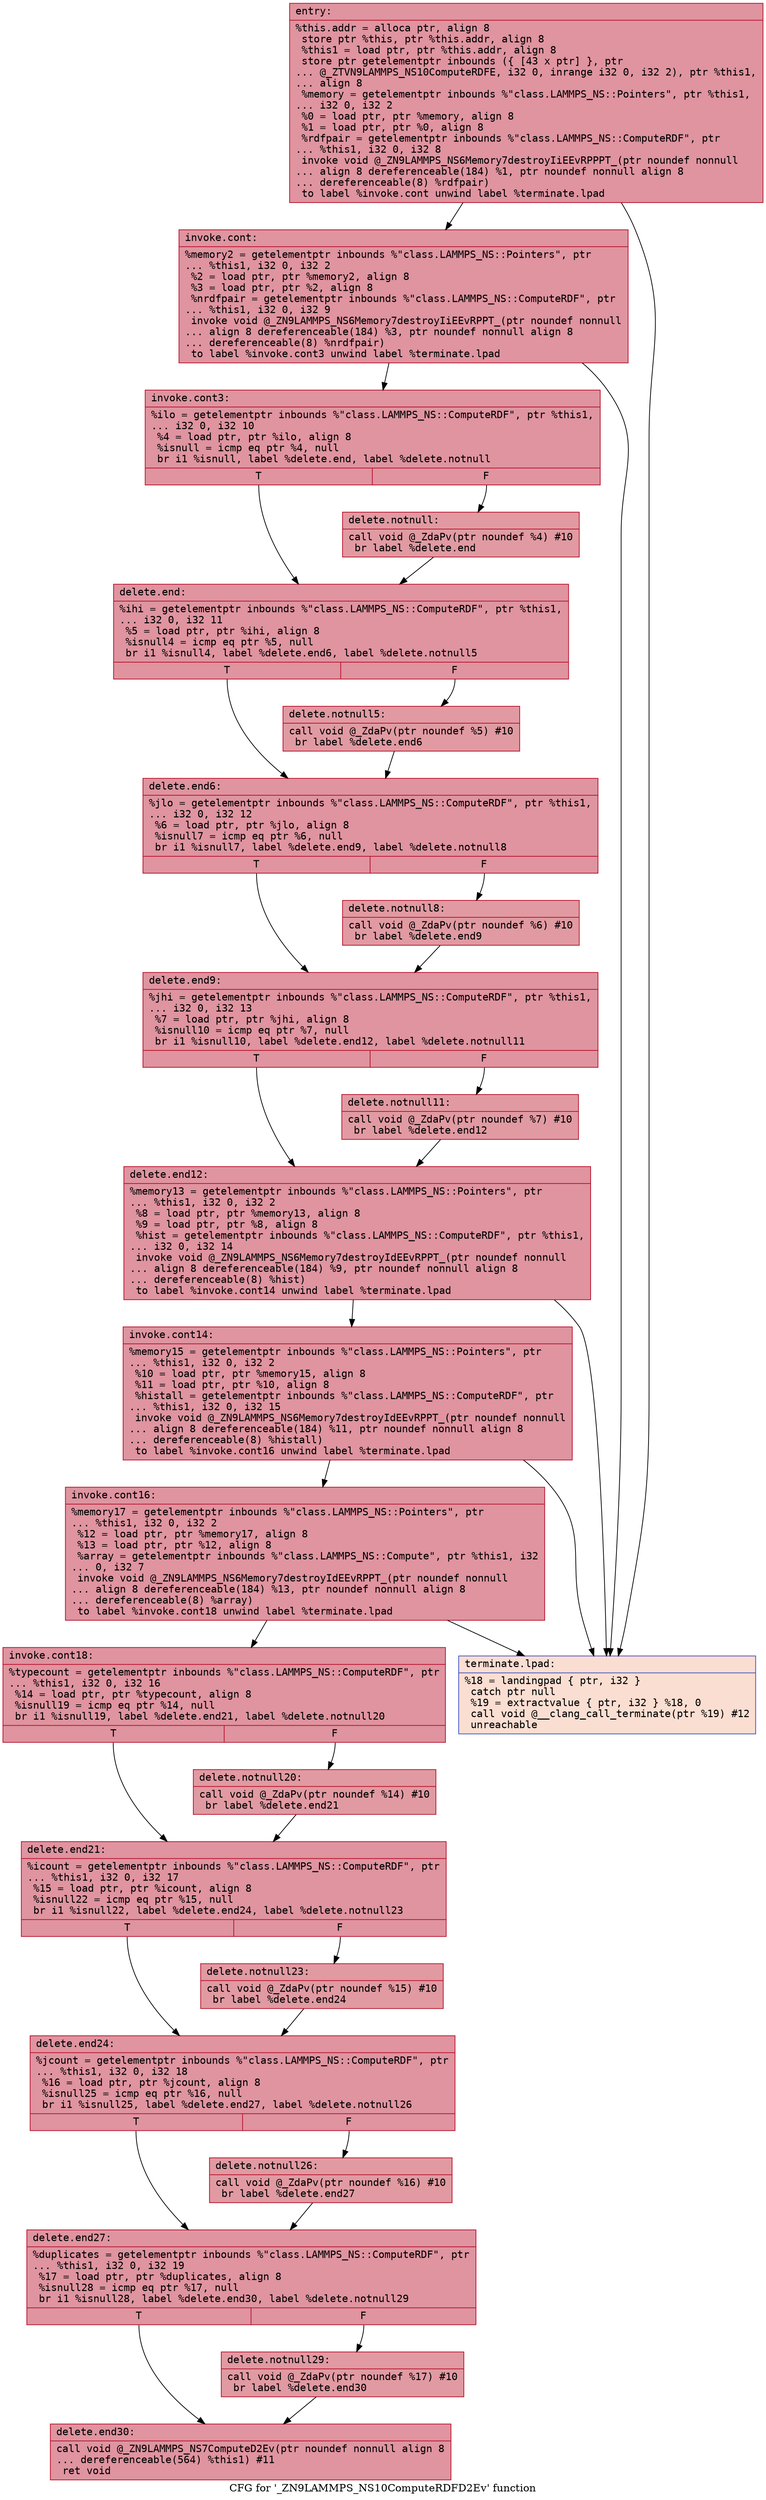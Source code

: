 digraph "CFG for '_ZN9LAMMPS_NS10ComputeRDFD2Ev' function" {
	label="CFG for '_ZN9LAMMPS_NS10ComputeRDFD2Ev' function";

	Node0x55c7ca9acf70 [shape=record,color="#b70d28ff", style=filled, fillcolor="#b70d2870" fontname="Courier",label="{entry:\l|  %this.addr = alloca ptr, align 8\l  store ptr %this, ptr %this.addr, align 8\l  %this1 = load ptr, ptr %this.addr, align 8\l  store ptr getelementptr inbounds (\{ [43 x ptr] \}, ptr\l... @_ZTVN9LAMMPS_NS10ComputeRDFE, i32 0, inrange i32 0, i32 2), ptr %this1,\l... align 8\l  %memory = getelementptr inbounds %\"class.LAMMPS_NS::Pointers\", ptr %this1,\l... i32 0, i32 2\l  %0 = load ptr, ptr %memory, align 8\l  %1 = load ptr, ptr %0, align 8\l  %rdfpair = getelementptr inbounds %\"class.LAMMPS_NS::ComputeRDF\", ptr\l... %this1, i32 0, i32 8\l  invoke void @_ZN9LAMMPS_NS6Memory7destroyIiEEvRPPPT_(ptr noundef nonnull\l... align 8 dereferenceable(184) %1, ptr noundef nonnull align 8\l... dereferenceable(8) %rdfpair)\l          to label %invoke.cont unwind label %terminate.lpad\l}"];
	Node0x55c7ca9acf70 -> Node0x55c7ca9ad3f0[tooltip="entry -> invoke.cont\nProbability 100.00%" ];
	Node0x55c7ca9acf70 -> Node0x55c7ca9ad440[tooltip="entry -> terminate.lpad\nProbability 0.00%" ];
	Node0x55c7ca9ad3f0 [shape=record,color="#b70d28ff", style=filled, fillcolor="#b70d2870" fontname="Courier",label="{invoke.cont:\l|  %memory2 = getelementptr inbounds %\"class.LAMMPS_NS::Pointers\", ptr\l... %this1, i32 0, i32 2\l  %2 = load ptr, ptr %memory2, align 8\l  %3 = load ptr, ptr %2, align 8\l  %nrdfpair = getelementptr inbounds %\"class.LAMMPS_NS::ComputeRDF\", ptr\l... %this1, i32 0, i32 9\l  invoke void @_ZN9LAMMPS_NS6Memory7destroyIiEEvRPPT_(ptr noundef nonnull\l... align 8 dereferenceable(184) %3, ptr noundef nonnull align 8\l... dereferenceable(8) %nrdfpair)\l          to label %invoke.cont3 unwind label %terminate.lpad\l}"];
	Node0x55c7ca9ad3f0 -> Node0x55c7ca9ad9b0[tooltip="invoke.cont -> invoke.cont3\nProbability 100.00%" ];
	Node0x55c7ca9ad3f0 -> Node0x55c7ca9ad440[tooltip="invoke.cont -> terminate.lpad\nProbability 0.00%" ];
	Node0x55c7ca9ad9b0 [shape=record,color="#b70d28ff", style=filled, fillcolor="#b70d2870" fontname="Courier",label="{invoke.cont3:\l|  %ilo = getelementptr inbounds %\"class.LAMMPS_NS::ComputeRDF\", ptr %this1,\l... i32 0, i32 10\l  %4 = load ptr, ptr %ilo, align 8\l  %isnull = icmp eq ptr %4, null\l  br i1 %isnull, label %delete.end, label %delete.notnull\l|{<s0>T|<s1>F}}"];
	Node0x55c7ca9ad9b0:s0 -> Node0x55c7ca9adfc0[tooltip="invoke.cont3 -> delete.end\nProbability 37.50%" ];
	Node0x55c7ca9ad9b0:s1 -> Node0x55c7ca9ae010[tooltip="invoke.cont3 -> delete.notnull\nProbability 62.50%" ];
	Node0x55c7ca9ae010 [shape=record,color="#b70d28ff", style=filled, fillcolor="#bb1b2c70" fontname="Courier",label="{delete.notnull:\l|  call void @_ZdaPv(ptr noundef %4) #10\l  br label %delete.end\l}"];
	Node0x55c7ca9ae010 -> Node0x55c7ca9adfc0[tooltip="delete.notnull -> delete.end\nProbability 100.00%" ];
	Node0x55c7ca9adfc0 [shape=record,color="#b70d28ff", style=filled, fillcolor="#b70d2870" fontname="Courier",label="{delete.end:\l|  %ihi = getelementptr inbounds %\"class.LAMMPS_NS::ComputeRDF\", ptr %this1,\l... i32 0, i32 11\l  %5 = load ptr, ptr %ihi, align 8\l  %isnull4 = icmp eq ptr %5, null\l  br i1 %isnull4, label %delete.end6, label %delete.notnull5\l|{<s0>T|<s1>F}}"];
	Node0x55c7ca9adfc0:s0 -> Node0x55c7ca9ae550[tooltip="delete.end -> delete.end6\nProbability 37.50%" ];
	Node0x55c7ca9adfc0:s1 -> Node0x55c7ca9ae5d0[tooltip="delete.end -> delete.notnull5\nProbability 62.50%" ];
	Node0x55c7ca9ae5d0 [shape=record,color="#b70d28ff", style=filled, fillcolor="#bb1b2c70" fontname="Courier",label="{delete.notnull5:\l|  call void @_ZdaPv(ptr noundef %5) #10\l  br label %delete.end6\l}"];
	Node0x55c7ca9ae5d0 -> Node0x55c7ca9ae550[tooltip="delete.notnull5 -> delete.end6\nProbability 100.00%" ];
	Node0x55c7ca9ae550 [shape=record,color="#b70d28ff", style=filled, fillcolor="#b70d2870" fontname="Courier",label="{delete.end6:\l|  %jlo = getelementptr inbounds %\"class.LAMMPS_NS::ComputeRDF\", ptr %this1,\l... i32 0, i32 12\l  %6 = load ptr, ptr %jlo, align 8\l  %isnull7 = icmp eq ptr %6, null\l  br i1 %isnull7, label %delete.end9, label %delete.notnull8\l|{<s0>T|<s1>F}}"];
	Node0x55c7ca9ae550:s0 -> Node0x55c7ca9aeac0[tooltip="delete.end6 -> delete.end9\nProbability 37.50%" ];
	Node0x55c7ca9ae550:s1 -> Node0x55c7ca9aeb10[tooltip="delete.end6 -> delete.notnull8\nProbability 62.50%" ];
	Node0x55c7ca9aeb10 [shape=record,color="#b70d28ff", style=filled, fillcolor="#bb1b2c70" fontname="Courier",label="{delete.notnull8:\l|  call void @_ZdaPv(ptr noundef %6) #10\l  br label %delete.end9\l}"];
	Node0x55c7ca9aeb10 -> Node0x55c7ca9aeac0[tooltip="delete.notnull8 -> delete.end9\nProbability 100.00%" ];
	Node0x55c7ca9aeac0 [shape=record,color="#b70d28ff", style=filled, fillcolor="#b70d2870" fontname="Courier",label="{delete.end9:\l|  %jhi = getelementptr inbounds %\"class.LAMMPS_NS::ComputeRDF\", ptr %this1,\l... i32 0, i32 13\l  %7 = load ptr, ptr %jhi, align 8\l  %isnull10 = icmp eq ptr %7, null\l  br i1 %isnull10, label %delete.end12, label %delete.notnull11\l|{<s0>T|<s1>F}}"];
	Node0x55c7ca9aeac0:s0 -> Node0x55c7ca9ade20[tooltip="delete.end9 -> delete.end12\nProbability 37.50%" ];
	Node0x55c7ca9aeac0:s1 -> Node0x55c7ca9aded0[tooltip="delete.end9 -> delete.notnull11\nProbability 62.50%" ];
	Node0x55c7ca9aded0 [shape=record,color="#b70d28ff", style=filled, fillcolor="#bb1b2c70" fontname="Courier",label="{delete.notnull11:\l|  call void @_ZdaPv(ptr noundef %7) #10\l  br label %delete.end12\l}"];
	Node0x55c7ca9aded0 -> Node0x55c7ca9ade20[tooltip="delete.notnull11 -> delete.end12\nProbability 100.00%" ];
	Node0x55c7ca9ade20 [shape=record,color="#b70d28ff", style=filled, fillcolor="#b70d2870" fontname="Courier",label="{delete.end12:\l|  %memory13 = getelementptr inbounds %\"class.LAMMPS_NS::Pointers\", ptr\l... %this1, i32 0, i32 2\l  %8 = load ptr, ptr %memory13, align 8\l  %9 = load ptr, ptr %8, align 8\l  %hist = getelementptr inbounds %\"class.LAMMPS_NS::ComputeRDF\", ptr %this1,\l... i32 0, i32 14\l  invoke void @_ZN9LAMMPS_NS6Memory7destroyIdEEvRPPT_(ptr noundef nonnull\l... align 8 dereferenceable(184) %9, ptr noundef nonnull align 8\l... dereferenceable(8) %hist)\l          to label %invoke.cont14 unwind label %terminate.lpad\l}"];
	Node0x55c7ca9ade20 -> Node0x55c7ca9af790[tooltip="delete.end12 -> invoke.cont14\nProbability 100.00%" ];
	Node0x55c7ca9ade20 -> Node0x55c7ca9ad440[tooltip="delete.end12 -> terminate.lpad\nProbability 0.00%" ];
	Node0x55c7ca9af790 [shape=record,color="#b70d28ff", style=filled, fillcolor="#b70d2870" fontname="Courier",label="{invoke.cont14:\l|  %memory15 = getelementptr inbounds %\"class.LAMMPS_NS::Pointers\", ptr\l... %this1, i32 0, i32 2\l  %10 = load ptr, ptr %memory15, align 8\l  %11 = load ptr, ptr %10, align 8\l  %histall = getelementptr inbounds %\"class.LAMMPS_NS::ComputeRDF\", ptr\l... %this1, i32 0, i32 15\l  invoke void @_ZN9LAMMPS_NS6Memory7destroyIdEEvRPPT_(ptr noundef nonnull\l... align 8 dereferenceable(184) %11, ptr noundef nonnull align 8\l... dereferenceable(8) %histall)\l          to label %invoke.cont16 unwind label %terminate.lpad\l}"];
	Node0x55c7ca9af790 -> Node0x55c7ca9afd00[tooltip="invoke.cont14 -> invoke.cont16\nProbability 100.00%" ];
	Node0x55c7ca9af790 -> Node0x55c7ca9ad440[tooltip="invoke.cont14 -> terminate.lpad\nProbability 0.00%" ];
	Node0x55c7ca9afd00 [shape=record,color="#b70d28ff", style=filled, fillcolor="#b70d2870" fontname="Courier",label="{invoke.cont16:\l|  %memory17 = getelementptr inbounds %\"class.LAMMPS_NS::Pointers\", ptr\l... %this1, i32 0, i32 2\l  %12 = load ptr, ptr %memory17, align 8\l  %13 = load ptr, ptr %12, align 8\l  %array = getelementptr inbounds %\"class.LAMMPS_NS::Compute\", ptr %this1, i32\l... 0, i32 7\l  invoke void @_ZN9LAMMPS_NS6Memory7destroyIdEEvRPPT_(ptr noundef nonnull\l... align 8 dereferenceable(184) %13, ptr noundef nonnull align 8\l... dereferenceable(8) %array)\l          to label %invoke.cont18 unwind label %terminate.lpad\l}"];
	Node0x55c7ca9afd00 -> Node0x55c7ca9b01a0[tooltip="invoke.cont16 -> invoke.cont18\nProbability 100.00%" ];
	Node0x55c7ca9afd00 -> Node0x55c7ca9ad440[tooltip="invoke.cont16 -> terminate.lpad\nProbability 0.00%" ];
	Node0x55c7ca9b01a0 [shape=record,color="#b70d28ff", style=filled, fillcolor="#b70d2870" fontname="Courier",label="{invoke.cont18:\l|  %typecount = getelementptr inbounds %\"class.LAMMPS_NS::ComputeRDF\", ptr\l... %this1, i32 0, i32 16\l  %14 = load ptr, ptr %typecount, align 8\l  %isnull19 = icmp eq ptr %14, null\l  br i1 %isnull19, label %delete.end21, label %delete.notnull20\l|{<s0>T|<s1>F}}"];
	Node0x55c7ca9b01a0:s0 -> Node0x55c7ca9b0590[tooltip="invoke.cont18 -> delete.end21\nProbability 37.50%" ];
	Node0x55c7ca9b01a0:s1 -> Node0x55c7ca9b0640[tooltip="invoke.cont18 -> delete.notnull20\nProbability 62.50%" ];
	Node0x55c7ca9b0640 [shape=record,color="#b70d28ff", style=filled, fillcolor="#bb1b2c70" fontname="Courier",label="{delete.notnull20:\l|  call void @_ZdaPv(ptr noundef %14) #10\l  br label %delete.end21\l}"];
	Node0x55c7ca9b0640 -> Node0x55c7ca9b0590[tooltip="delete.notnull20 -> delete.end21\nProbability 100.00%" ];
	Node0x55c7ca9b0590 [shape=record,color="#b70d28ff", style=filled, fillcolor="#b70d2870" fontname="Courier",label="{delete.end21:\l|  %icount = getelementptr inbounds %\"class.LAMMPS_NS::ComputeRDF\", ptr\l... %this1, i32 0, i32 17\l  %15 = load ptr, ptr %icount, align 8\l  %isnull22 = icmp eq ptr %15, null\l  br i1 %isnull22, label %delete.end24, label %delete.notnull23\l|{<s0>T|<s1>F}}"];
	Node0x55c7ca9b0590:s0 -> Node0x55c7ca9b0ad0[tooltip="delete.end21 -> delete.end24\nProbability 37.50%" ];
	Node0x55c7ca9b0590:s1 -> Node0x55c7ca9b0b50[tooltip="delete.end21 -> delete.notnull23\nProbability 62.50%" ];
	Node0x55c7ca9b0b50 [shape=record,color="#b70d28ff", style=filled, fillcolor="#bb1b2c70" fontname="Courier",label="{delete.notnull23:\l|  call void @_ZdaPv(ptr noundef %15) #10\l  br label %delete.end24\l}"];
	Node0x55c7ca9b0b50 -> Node0x55c7ca9b0ad0[tooltip="delete.notnull23 -> delete.end24\nProbability 100.00%" ];
	Node0x55c7ca9b0ad0 [shape=record,color="#b70d28ff", style=filled, fillcolor="#b70d2870" fontname="Courier",label="{delete.end24:\l|  %jcount = getelementptr inbounds %\"class.LAMMPS_NS::ComputeRDF\", ptr\l... %this1, i32 0, i32 18\l  %16 = load ptr, ptr %jcount, align 8\l  %isnull25 = icmp eq ptr %16, null\l  br i1 %isnull25, label %delete.end27, label %delete.notnull26\l|{<s0>T|<s1>F}}"];
	Node0x55c7ca9b0ad0:s0 -> Node0x55c7ca9b1020[tooltip="delete.end24 -> delete.end27\nProbability 37.50%" ];
	Node0x55c7ca9b0ad0:s1 -> Node0x55c7ca9b10a0[tooltip="delete.end24 -> delete.notnull26\nProbability 62.50%" ];
	Node0x55c7ca9b10a0 [shape=record,color="#b70d28ff", style=filled, fillcolor="#bb1b2c70" fontname="Courier",label="{delete.notnull26:\l|  call void @_ZdaPv(ptr noundef %16) #10\l  br label %delete.end27\l}"];
	Node0x55c7ca9b10a0 -> Node0x55c7ca9b1020[tooltip="delete.notnull26 -> delete.end27\nProbability 100.00%" ];
	Node0x55c7ca9b1020 [shape=record,color="#b70d28ff", style=filled, fillcolor="#b70d2870" fontname="Courier",label="{delete.end27:\l|  %duplicates = getelementptr inbounds %\"class.LAMMPS_NS::ComputeRDF\", ptr\l... %this1, i32 0, i32 19\l  %17 = load ptr, ptr %duplicates, align 8\l  %isnull28 = icmp eq ptr %17, null\l  br i1 %isnull28, label %delete.end30, label %delete.notnull29\l|{<s0>T|<s1>F}}"];
	Node0x55c7ca9b1020:s0 -> Node0x55c7ca96b140[tooltip="delete.end27 -> delete.end30\nProbability 37.50%" ];
	Node0x55c7ca9b1020:s1 -> Node0x55c7ca9773f0[tooltip="delete.end27 -> delete.notnull29\nProbability 62.50%" ];
	Node0x55c7ca9773f0 [shape=record,color="#b70d28ff", style=filled, fillcolor="#bb1b2c70" fontname="Courier",label="{delete.notnull29:\l|  call void @_ZdaPv(ptr noundef %17) #10\l  br label %delete.end30\l}"];
	Node0x55c7ca9773f0 -> Node0x55c7ca96b140[tooltip="delete.notnull29 -> delete.end30\nProbability 100.00%" ];
	Node0x55c7ca96b140 [shape=record,color="#b70d28ff", style=filled, fillcolor="#b70d2870" fontname="Courier",label="{delete.end30:\l|  call void @_ZN9LAMMPS_NS7ComputeD2Ev(ptr noundef nonnull align 8\l... dereferenceable(564) %this1) #11\l  ret void\l}"];
	Node0x55c7ca9ad440 [shape=record,color="#3d50c3ff", style=filled, fillcolor="#f7b59970" fontname="Courier",label="{terminate.lpad:\l|  %18 = landingpad \{ ptr, i32 \}\l          catch ptr null\l  %19 = extractvalue \{ ptr, i32 \} %18, 0\l  call void @__clang_call_terminate(ptr %19) #12\l  unreachable\l}"];
}
